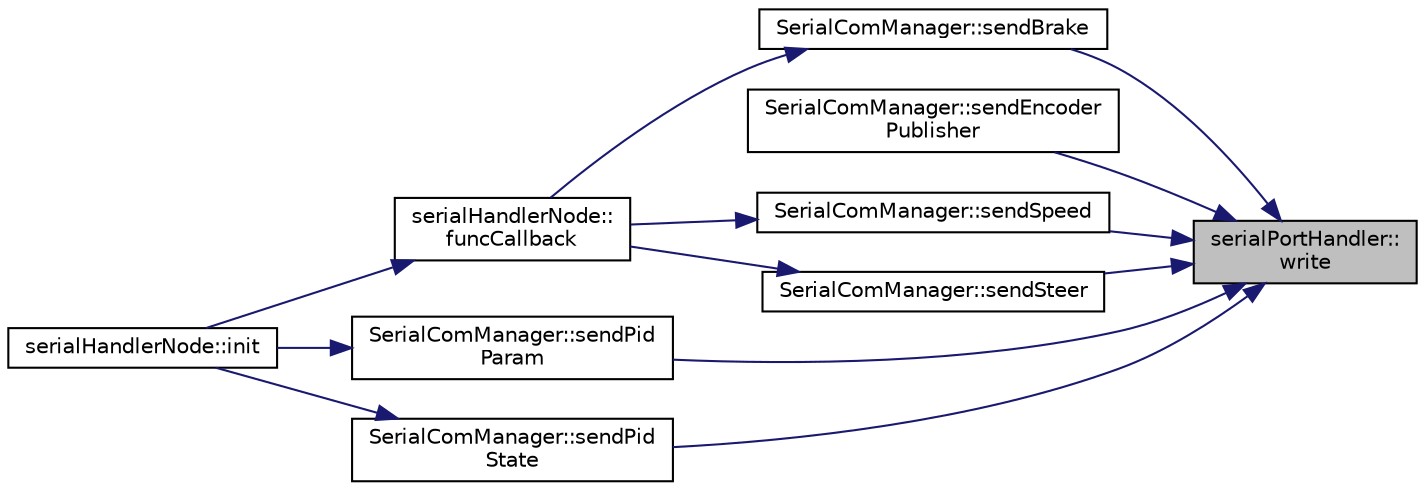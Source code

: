 digraph "serialPortHandler::write"
{
 // LATEX_PDF_SIZE
  edge [fontname="Helvetica",fontsize="10",labelfontname="Helvetica",labelfontsize="10"];
  node [fontname="Helvetica",fontsize="10",shape=record];
  rankdir="RL";
  Node1 [label="serialPortHandler::\lwrite",height=0.2,width=0.4,color="black", fillcolor="grey75", style="filled", fontcolor="black",tooltip="Sends data over UART, calls the do_write function via the io service in the other thread."];
  Node1 -> Node2 [dir="back",color="midnightblue",fontsize="10",style="solid",fontname="Helvetica"];
  Node2 [label="SerialComManager::sendBrake",height=0.2,width=0.4,color="black", fillcolor="white", style="filled",URL="$class_serial_com_manager.html#a6bc65cfd5969b51d71bce3b3215f91dc",tooltip="Send the desired brake value to the STM board."];
  Node2 -> Node3 [dir="back",color="midnightblue",fontsize="10",style="solid",fontname="Helvetica"];
  Node3 [label="serialHandlerNode::\lfuncCallback",height=0.2,width=0.4,color="black", fillcolor="white", style="filled",URL="$classserial_handler_node.html#a26fce782f5647c054185814e956c9066",tooltip="The callback function that send a command to the STM board upon receiving a command by the ROS subscr..."];
  Node3 -> Node4 [dir="back",color="midnightblue",fontsize="10",style="solid",fontname="Helvetica"];
  Node4 [label="serialHandlerNode::init",height=0.2,width=0.4,color="black", fillcolor="white", style="filled",URL="$classserial_handler_node.html#abb6092109287830784fd0cb6c7de3d8d",tooltip="Subscribe to the ROS command messages and attach all the actions to the responseHandler callback."];
  Node1 -> Node5 [dir="back",color="midnightblue",fontsize="10",style="solid",fontname="Helvetica"];
  Node5 [label="SerialComManager::sendEncoder\lPublisher",height=0.2,width=0.4,color="black", fillcolor="white", style="filled",URL="$class_serial_com_manager.html#aed9d55b3dee00db42301ca96d98b3215",tooltip="Send the desired encoder publisher state to the STM board."];
  Node1 -> Node6 [dir="back",color="midnightblue",fontsize="10",style="solid",fontname="Helvetica"];
  Node6 [label="SerialComManager::sendPid\lParam",height=0.2,width=0.4,color="black", fillcolor="white", style="filled",URL="$class_serial_com_manager.html#af9a9e2ea14758d4c07567520eca1e255",tooltip="Send the desired settings for the pid controller to the STM board."];
  Node6 -> Node4 [dir="back",color="midnightblue",fontsize="10",style="solid",fontname="Helvetica"];
  Node1 -> Node7 [dir="back",color="midnightblue",fontsize="10",style="solid",fontname="Helvetica"];
  Node7 [label="SerialComManager::sendPid\lState",height=0.2,width=0.4,color="black", fillcolor="white", style="filled",URL="$class_serial_com_manager.html#abad688f34c5afb05b70235159db99dc7",tooltip="Send the desired PID state to the STM board."];
  Node7 -> Node4 [dir="back",color="midnightblue",fontsize="10",style="solid",fontname="Helvetica"];
  Node1 -> Node8 [dir="back",color="midnightblue",fontsize="10",style="solid",fontname="Helvetica"];
  Node8 [label="SerialComManager::sendSpeed",height=0.2,width=0.4,color="black", fillcolor="white", style="filled",URL="$class_serial_com_manager.html#a71702388a08d1c79462f1e3ebc44a9f1",tooltip="Send the desired speed to the STM board."];
  Node8 -> Node3 [dir="back",color="midnightblue",fontsize="10",style="solid",fontname="Helvetica"];
  Node1 -> Node9 [dir="back",color="midnightblue",fontsize="10",style="solid",fontname="Helvetica"];
  Node9 [label="SerialComManager::sendSteer",height=0.2,width=0.4,color="black", fillcolor="white", style="filled",URL="$class_serial_com_manager.html#a90828104b999524d0a9d51262bcb29c4",tooltip="Send the desired steering angle to the STM board."];
  Node9 -> Node3 [dir="back",color="midnightblue",fontsize="10",style="solid",fontname="Helvetica"];
}
